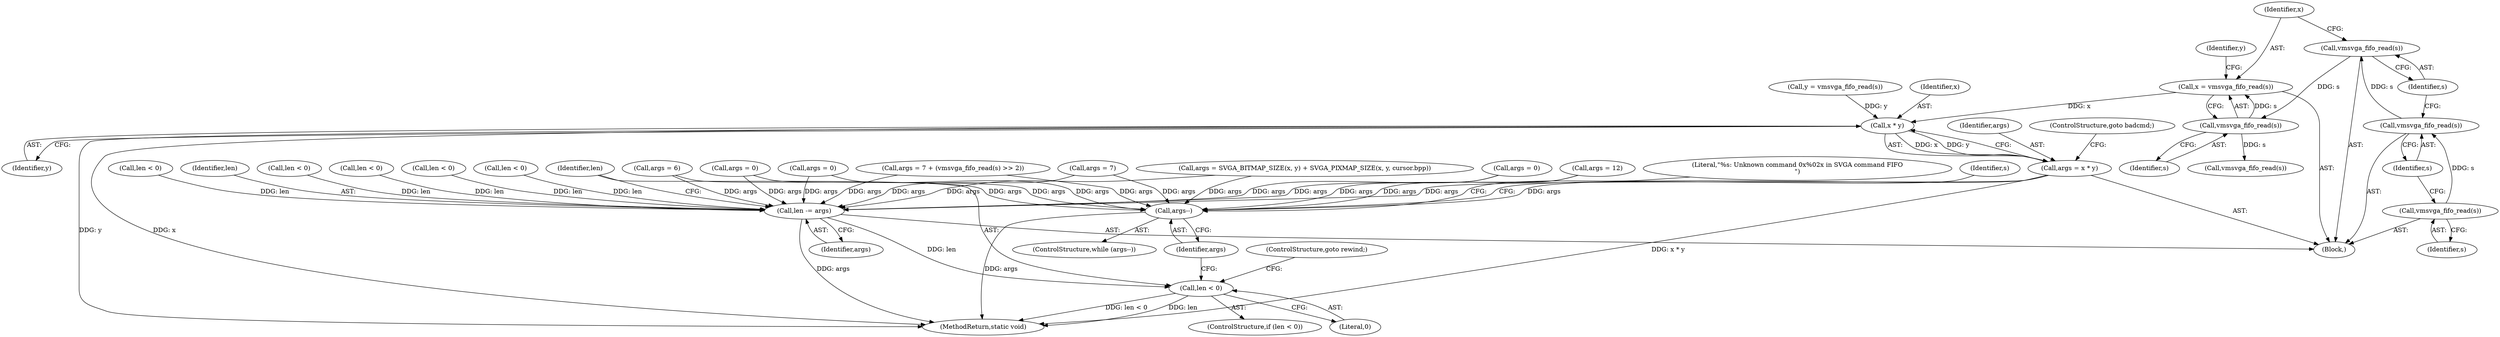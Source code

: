 digraph "0_qemu_167d97a3def77ee2dbf6e908b0ecbfe2103977db@API" {
"1000449" [label="(Call,x = vmsvga_fifo_read(s))"];
"1000451" [label="(Call,vmsvga_fifo_read(s))"];
"1000447" [label="(Call,vmsvga_fifo_read(s))"];
"1000445" [label="(Call,vmsvga_fifo_read(s))"];
"1000443" [label="(Call,vmsvga_fifo_read(s))"];
"1000459" [label="(Call,x * y)"];
"1000457" [label="(Call,args = x * y)"];
"1000512" [label="(Call,len -= args)"];
"1000516" [label="(Call,len < 0)"];
"1000522" [label="(Call,args--)"];
"1000224" [label="(Call,args = 0)"];
"1000520" [label="(ControlStructure,goto rewind;)"];
"1000526" [label="(Identifier,s)"];
"1000452" [label="(Identifier,s)"];
"1000464" [label="(Call,args = 6)"];
"1000438" [label="(Call,len < 0)"];
"1000455" [label="(Call,vmsvga_fifo_read(s))"];
"1000275" [label="(Call,args = 0)"];
"1000443" [label="(Call,vmsvga_fifo_read(s))"];
"1000461" [label="(Identifier,y)"];
"1000523" [label="(Identifier,args)"];
"1000517" [label="(Identifier,len)"];
"1000454" [label="(Identifier,y)"];
"1000469" [label="(Call,args = 7)"];
"1000458" [label="(Identifier,args)"];
"1000513" [label="(Identifier,len)"];
"1000514" [label="(Identifier,args)"];
"1000447" [label="(Call,vmsvga_fifo_read(s))"];
"1000521" [label="(ControlStructure,while (args--))"];
"1000508" [label="(Call,args = 0)"];
"1000453" [label="(Call,y = vmsvga_fifo_read(s))"];
"1000187" [label="(Call,len < 0)"];
"1000457" [label="(Call,args = x * y)"];
"1000487" [label="(Call,args = 7 + (vmsvga_fifo_read(s) >> 2))"];
"1000478" [label="(Call,len < 0)"];
"1000233" [label="(Call,len < 0)"];
"1000515" [label="(ControlStructure,if (len < 0))"];
"1000528" [label="(Literal,\"%s: Unknown command 0x%02x in SVGA command FIFO\n\")"];
"1000446" [label="(Identifier,s)"];
"1000522" [label="(Call,args--)"];
"1000284" [label="(Call,len < 0)"];
"1000516" [label="(Call,len < 0)"];
"1000518" [label="(Literal,0)"];
"1000331" [label="(Call,args = SVGA_BITMAP_SIZE(x, y) + SVGA_PIXMAP_SIZE(x, y, cursor.bpp))"];
"1000497" [label="(Call,args = 12)"];
"1000450" [label="(Identifier,x)"];
"1000445" [label="(Call,vmsvga_fifo_read(s))"];
"1000448" [label="(Identifier,s)"];
"1000549" [label="(MethodReturn,static void)"];
"1000444" [label="(Identifier,s)"];
"1000451" [label="(Call,vmsvga_fifo_read(s))"];
"1000462" [label="(ControlStructure,goto badcmd;)"];
"1000449" [label="(Call,x = vmsvga_fifo_read(s))"];
"1000512" [label="(Call,len -= args)"];
"1000459" [label="(Call,x * y)"];
"1000460" [label="(Identifier,x)"];
"1000136" [label="(Block,)"];
"1000449" -> "1000136"  [label="AST: "];
"1000449" -> "1000451"  [label="CFG: "];
"1000450" -> "1000449"  [label="AST: "];
"1000451" -> "1000449"  [label="AST: "];
"1000454" -> "1000449"  [label="CFG: "];
"1000451" -> "1000449"  [label="DDG: s"];
"1000449" -> "1000459"  [label="DDG: x"];
"1000451" -> "1000452"  [label="CFG: "];
"1000452" -> "1000451"  [label="AST: "];
"1000447" -> "1000451"  [label="DDG: s"];
"1000451" -> "1000455"  [label="DDG: s"];
"1000447" -> "1000136"  [label="AST: "];
"1000447" -> "1000448"  [label="CFG: "];
"1000448" -> "1000447"  [label="AST: "];
"1000450" -> "1000447"  [label="CFG: "];
"1000445" -> "1000447"  [label="DDG: s"];
"1000445" -> "1000136"  [label="AST: "];
"1000445" -> "1000446"  [label="CFG: "];
"1000446" -> "1000445"  [label="AST: "];
"1000448" -> "1000445"  [label="CFG: "];
"1000443" -> "1000445"  [label="DDG: s"];
"1000443" -> "1000136"  [label="AST: "];
"1000443" -> "1000444"  [label="CFG: "];
"1000444" -> "1000443"  [label="AST: "];
"1000446" -> "1000443"  [label="CFG: "];
"1000459" -> "1000457"  [label="AST: "];
"1000459" -> "1000461"  [label="CFG: "];
"1000460" -> "1000459"  [label="AST: "];
"1000461" -> "1000459"  [label="AST: "];
"1000457" -> "1000459"  [label="CFG: "];
"1000459" -> "1000549"  [label="DDG: y"];
"1000459" -> "1000549"  [label="DDG: x"];
"1000459" -> "1000457"  [label="DDG: x"];
"1000459" -> "1000457"  [label="DDG: y"];
"1000453" -> "1000459"  [label="DDG: y"];
"1000457" -> "1000136"  [label="AST: "];
"1000458" -> "1000457"  [label="AST: "];
"1000462" -> "1000457"  [label="CFG: "];
"1000457" -> "1000549"  [label="DDG: x * y"];
"1000457" -> "1000512"  [label="DDG: args"];
"1000457" -> "1000522"  [label="DDG: args"];
"1000512" -> "1000136"  [label="AST: "];
"1000512" -> "1000514"  [label="CFG: "];
"1000513" -> "1000512"  [label="AST: "];
"1000514" -> "1000512"  [label="AST: "];
"1000517" -> "1000512"  [label="CFG: "];
"1000512" -> "1000549"  [label="DDG: args"];
"1000224" -> "1000512"  [label="DDG: args"];
"1000508" -> "1000512"  [label="DDG: args"];
"1000464" -> "1000512"  [label="DDG: args"];
"1000497" -> "1000512"  [label="DDG: args"];
"1000487" -> "1000512"  [label="DDG: args"];
"1000331" -> "1000512"  [label="DDG: args"];
"1000275" -> "1000512"  [label="DDG: args"];
"1000469" -> "1000512"  [label="DDG: args"];
"1000187" -> "1000512"  [label="DDG: len"];
"1000284" -> "1000512"  [label="DDG: len"];
"1000478" -> "1000512"  [label="DDG: len"];
"1000233" -> "1000512"  [label="DDG: len"];
"1000438" -> "1000512"  [label="DDG: len"];
"1000512" -> "1000516"  [label="DDG: len"];
"1000516" -> "1000515"  [label="AST: "];
"1000516" -> "1000518"  [label="CFG: "];
"1000517" -> "1000516"  [label="AST: "];
"1000518" -> "1000516"  [label="AST: "];
"1000520" -> "1000516"  [label="CFG: "];
"1000523" -> "1000516"  [label="CFG: "];
"1000516" -> "1000549"  [label="DDG: len < 0"];
"1000516" -> "1000549"  [label="DDG: len"];
"1000522" -> "1000521"  [label="AST: "];
"1000522" -> "1000523"  [label="CFG: "];
"1000523" -> "1000522"  [label="AST: "];
"1000526" -> "1000522"  [label="CFG: "];
"1000528" -> "1000522"  [label="CFG: "];
"1000522" -> "1000549"  [label="DDG: args"];
"1000224" -> "1000522"  [label="DDG: args"];
"1000508" -> "1000522"  [label="DDG: args"];
"1000464" -> "1000522"  [label="DDG: args"];
"1000497" -> "1000522"  [label="DDG: args"];
"1000487" -> "1000522"  [label="DDG: args"];
"1000331" -> "1000522"  [label="DDG: args"];
"1000275" -> "1000522"  [label="DDG: args"];
"1000469" -> "1000522"  [label="DDG: args"];
}
